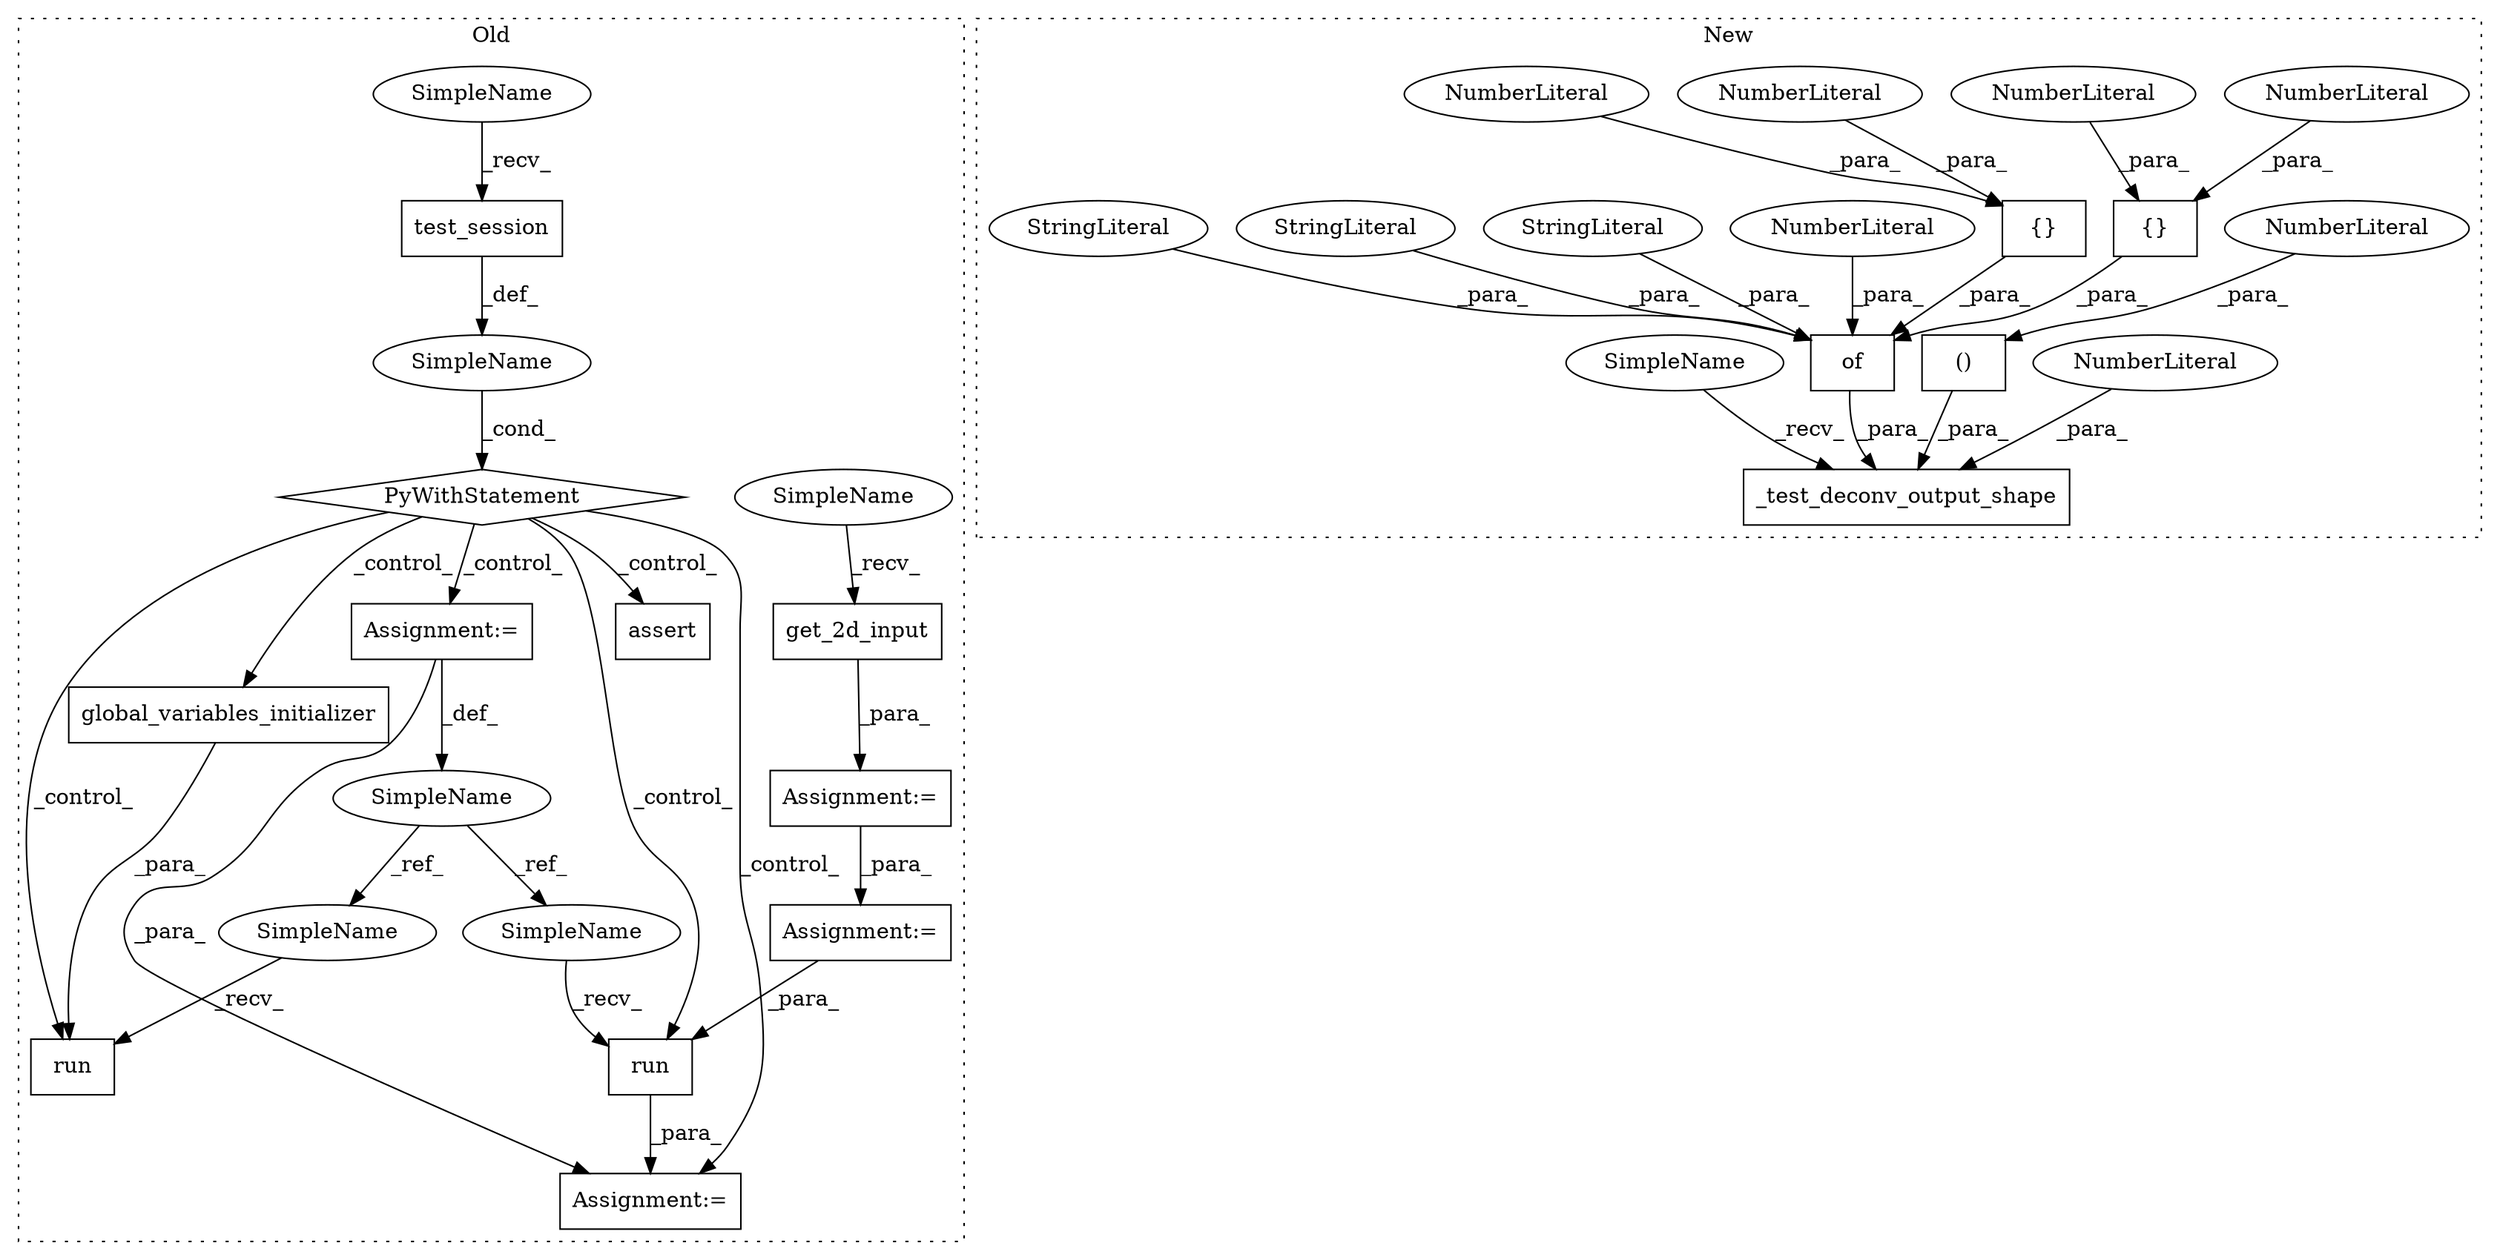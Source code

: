 digraph G {
subgraph cluster0 {
1 [label="assert" a="32" s="7833,7915" l="22,1" shape="box"];
3 [label="test_session" a="32" s="7693" l="14" shape="box"];
7 [label="SimpleName" a="42" s="" l="" shape="ellipse"];
8 [label="PyWithStatement" a="104" s="7678,7707" l="10,2" shape="diamond"];
9 [label="global_variables_initializer" a="32" s="7753" l="30" shape="box"];
12 [label="run" a="32" s="7738,7783" l="4,1" shape="box"];
14 [label="Assignment:=" a="7" s="7721" l="4" shape="box"];
15 [label="run" a="32" s="7804,7819" l="4,1" shape="box"];
16 [label="SimpleName" a="42" s="7721" l="4" shape="ellipse"];
19 [label="Assignment:=" a="7" s="7798" l="1" shape="box"];
20 [label="Assignment:=" a="7" s="7638" l="1" shape="box"];
21 [label="Assignment:=" a="7" s="7568" l="1" shape="box"];
22 [label="get_2d_input" a="32" s="7574" l="14" shape="box"];
29 [label="SimpleName" a="42" s="7733" l="4" shape="ellipse"];
30 [label="SimpleName" a="42" s="7799" l="4" shape="ellipse"];
31 [label="SimpleName" a="42" s="7688" l="4" shape="ellipse"];
32 [label="SimpleName" a="42" s="7569" l="4" shape="ellipse"];
label = "Old";
style="dotted";
}
subgraph cluster1 {
2 [label="_test_deconv_output_shape" a="32" s="7657,7748" l="26,2" shape="box"];
4 [label="()" a="106" s="7702" l="46" shape="box"];
5 [label="NumberLiteral" a="34" s="7683" l="1" shape="ellipse"];
6 [label="NumberLiteral" a="34" s="7716" l="2" shape="ellipse"];
10 [label="of" a="32" s="7571,7645" l="3,1" shape="box"];
11 [label="NumberLiteral" a="34" s="7590" l="2" shape="ellipse"];
13 [label="StringLiteral" a="45" s="7622" l="8" shape="ellipse"];
17 [label="StringLiteral" a="45" s="7593" l="13" shape="ellipse"];
18 [label="StringLiteral" a="45" s="7574" l="15" shape="ellipse"];
23 [label="{}" a="4" s="7616,7620" l="1,1" shape="box"];
24 [label="NumberLiteral" a="34" s="7617" l="1" shape="ellipse"];
25 [label="{}" a="4" s="7640,7644" l="1,1" shape="box"];
26 [label="NumberLiteral" a="34" s="7619" l="1" shape="ellipse"];
27 [label="NumberLiteral" a="34" s="7641" l="1" shape="ellipse"];
28 [label="NumberLiteral" a="34" s="7643" l="1" shape="ellipse"];
33 [label="SimpleName" a="42" s="7652" l="4" shape="ellipse"];
label = "New";
style="dotted";
}
3 -> 7 [label="_def_"];
4 -> 2 [label="_para_"];
5 -> 2 [label="_para_"];
6 -> 4 [label="_para_"];
7 -> 8 [label="_cond_"];
8 -> 14 [label="_control_"];
8 -> 9 [label="_control_"];
8 -> 15 [label="_control_"];
8 -> 12 [label="_control_"];
8 -> 19 [label="_control_"];
8 -> 1 [label="_control_"];
9 -> 12 [label="_para_"];
10 -> 2 [label="_para_"];
11 -> 10 [label="_para_"];
13 -> 10 [label="_para_"];
14 -> 19 [label="_para_"];
14 -> 16 [label="_def_"];
15 -> 19 [label="_para_"];
16 -> 30 [label="_ref_"];
16 -> 29 [label="_ref_"];
17 -> 10 [label="_para_"];
18 -> 10 [label="_para_"];
20 -> 15 [label="_para_"];
21 -> 20 [label="_para_"];
22 -> 21 [label="_para_"];
23 -> 10 [label="_para_"];
24 -> 23 [label="_para_"];
25 -> 10 [label="_para_"];
26 -> 23 [label="_para_"];
27 -> 25 [label="_para_"];
28 -> 25 [label="_para_"];
29 -> 12 [label="_recv_"];
30 -> 15 [label="_recv_"];
31 -> 3 [label="_recv_"];
32 -> 22 [label="_recv_"];
33 -> 2 [label="_recv_"];
}